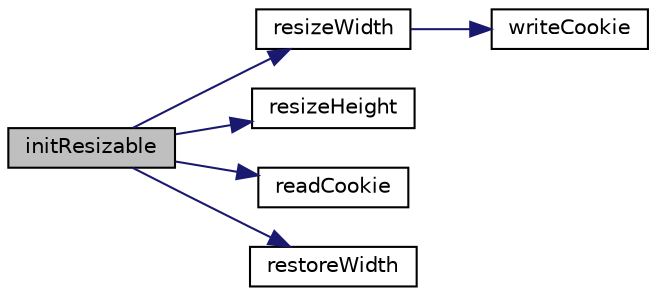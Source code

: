 digraph "initResizable"
{
  edge [fontname="Helvetica",fontsize="10",labelfontname="Helvetica",labelfontsize="10"];
  node [fontname="Helvetica",fontsize="10",shape=record];
  rankdir="LR";
  Node1 [label="initResizable",height=0.2,width=0.4,color="black", fillcolor="grey75", style="filled", fontcolor="black"];
  Node1 -> Node2 [color="midnightblue",fontsize="10",style="solid",fontname="Helvetica"];
  Node2 [label="resizeWidth",height=0.2,width=0.4,color="black", fillcolor="white", style="filled",URL="$resize_8js.html#a99942f5b5c75445364f2437051090367"];
  Node2 -> Node3 [color="midnightblue",fontsize="10",style="solid",fontname="Helvetica"];
  Node3 [label="writeCookie",height=0.2,width=0.4,color="black", fillcolor="white", style="filled",URL="$resize_8js.html#ad0822459a7d442b8c5e4db795d0aabb4"];
  Node1 -> Node4 [color="midnightblue",fontsize="10",style="solid",fontname="Helvetica"];
  Node4 [label="resizeHeight",height=0.2,width=0.4,color="black", fillcolor="white", style="filled",URL="$resize_8js.html#a4bd3414bc1780222b192bcf33b645804"];
  Node1 -> Node5 [color="midnightblue",fontsize="10",style="solid",fontname="Helvetica"];
  Node5 [label="readCookie",height=0.2,width=0.4,color="black", fillcolor="white", style="filled",URL="$resize_8js.html#a578d54a5ebd9224fad0213048e7a49a7"];
  Node1 -> Node6 [color="midnightblue",fontsize="10",style="solid",fontname="Helvetica"];
  Node6 [label="restoreWidth",height=0.2,width=0.4,color="black", fillcolor="white", style="filled",URL="$resize_8js.html#a517273f9259c941fd618dda7a901e6c2"];
}
